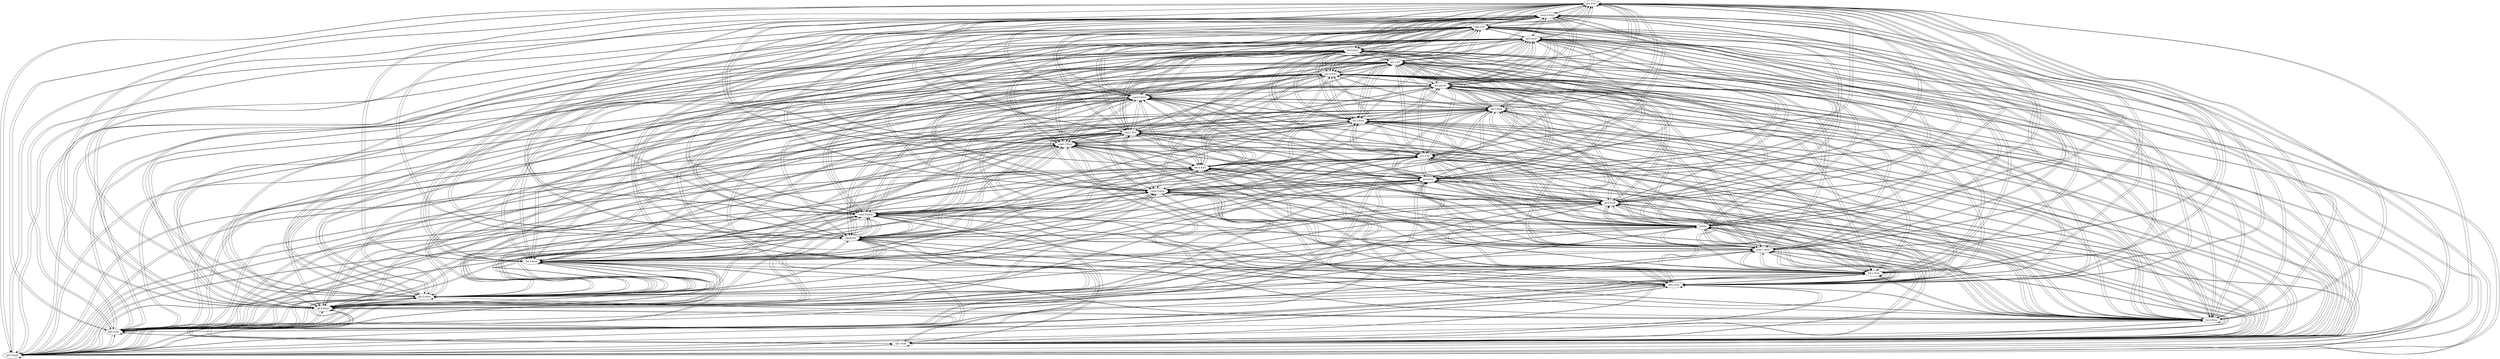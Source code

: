 digraph  {
	node [label="\N"];
	"prs.2-fri"	 [cell="prs.2",
		label="prs.2-fri",
		tense=prs,
		weight=1.0];
	"prs.2-fri" -> "prs.2-fri"	 [weight=1.0];
	"cond.4-frirjô"	 [cell="cond.4",
		label="cond.4-frirjɔ̃",
		tense=cond,
		weight=0.97];
	"prs.2-fri" -> "cond.4-frirjô"	 [weight=0.9409];
	"ipf.5-frizjE"	 [cell="ipf.5",
		label="ipf.5-frizje",
		tense=ipf,
		weight=0.03];
	"prs.2-fri" -> "ipf.5-frizjE"	 [weight=0.0009];
	"ipf.1-frizE"	 [cell="ipf.1",
		label="ipf.1-frize",
		tense=ipf,
		weight=0.03];
	"prs.2-fri" -> "ipf.1-frizE"	 [weight=0.0009];
	"sbjv.2-friz"	 [cell="sbjv.2",
		label="sbjv.2-friz",
		tense=sbjv,
		weight=0.2];
	"prs.2-fri" -> "sbjv.2-friz"	 [weight=0.04];
	"fut.2-frira"	 [cell="fut.2",
		label="fut.2-frira",
		tense=fut,
		weight=0.97];
	"prs.2-fri" -> "fut.2-frira"	 [weight=0.9409];
	"ipf.4-frizjô"	 [cell="ipf.4",
		label="ipf.4-frizjɔ̃",
		tense=ipf,
		weight=0.03];
	"prs.2-fri" -> "ipf.4-frizjô"	 [weight=0.0009];
	"prs.5-frizE"	 [cell="prs.5",
		label="prs.5-frize",
		tense=prs,
		weight=0.02];
	"prs.2-fri" -> "prs.5-frizE"	 [weight=0.0004];
	"sbjv.3-friz"	 [cell="sbjv.3",
		label="sbjv.3-friz",
		tense=sbjv,
		weight=0.2];
	"prs.2-fri" -> "sbjv.3-friz"	 [weight=0.04];
	"fut.1-frirE"	 [cell="fut.1",
		label="fut.1-frire",
		tense=fut,
		weight=0.97];
	"prs.2-fri" -> "fut.1-frirE"	 [weight=0.9409];
	"fut.5-frirE"	 [cell="fut.5",
		label="fut.5-frire",
		tense=fut,
		weight=0.97];
	"prs.2-fri" -> "fut.5-frirE"	 [weight=0.9409];
	"cond.1-frirE"	 [cell="cond.1",
		label="cond.1-frire",
		tense=cond,
		weight=0.97];
	"prs.2-fri" -> "cond.1-frirE"	 [weight=0.9409];
	"sbjv.6-friz"	 [cell="sbjv.6",
		label="sbjv.6-friz",
		tense=sbjv,
		weight=0.2];
	"prs.2-fri" -> "sbjv.6-friz"	 [weight=0.04];
	"inf-frir"	 [cell=inf,
		label="inf-frir",
		tense=inf,
		weight=0.63];
	"prs.2-fri" -> "inf-frir"	 [weight=0.4032];
	"cond.5-frirjE"	 [cell="cond.5",
		label="cond.5-frirje",
		tense=cond,
		weight=0.97];
	"prs.2-fri" -> "cond.5-frirjE"	 [weight=0.9409];
	"ipf.6-frizE"	 [cell="ipf.6",
		label="ipf.6-frize",
		tense=ipf,
		weight=0.03];
	"prs.2-fri" -> "ipf.6-frizE"	 [weight=0.0009];
	"cond.3-frirE"	 [cell="cond.3",
		label="cond.3-frire",
		tense=cond,
		weight=0.97];
	"prs.2-fri" -> "cond.3-frirE"	 [weight=0.9409];
	"prs.6-friz"	 [cell="prs.6",
		label="prs.6-friz",
		tense=prs,
		weight=0.2];
	"prs.2-fri" -> "prs.6-friz"	 [weight=0.04];
	"fut.4-frirô"	 [cell="fut.4",
		label="fut.4-frirɔ̃",
		tense=fut,
		weight=0.97];
	"prs.2-fri" -> "fut.4-frirô"	 [weight=0.9409];
	"prs.3-fri"	 [cell="prs.3",
		label="prs.3-fri",
		tense=prs,
		weight=1.0];
	"prs.2-fri" -> "prs.3-fri"	 [weight=1.0];
	"cond.2-frirE"	 [cell="cond.2",
		label="cond.2-frire",
		tense=cond,
		weight=0.97];
	"prs.2-fri" -> "cond.2-frirE"	 [weight=0.9409];
	"sbjv.1-friz"	 [cell="sbjv.1",
		label="sbjv.1-friz",
		tense=sbjv,
		weight=0.2];
	"prs.2-fri" -> "sbjv.1-friz"	 [weight=0.04];
	"fut.3-frira"	 [cell="fut.3",
		label="fut.3-frira",
		tense=fut,
		weight=0.97];
	"prs.2-fri" -> "fut.3-frira"	 [weight=0.9409];
	"ipf.3-frizE"	 [cell="ipf.3",
		label="ipf.3-frize",
		tense=ipf,
		weight=0.03];
	"prs.2-fri" -> "ipf.3-frizE"	 [weight=0.0009];
	"cond.6-frirE"	 [cell="cond.6",
		label="cond.6-frire",
		tense=cond,
		weight=0.97];
	"prs.2-fri" -> "cond.6-frirE"	 [weight=0.9409];
	"pst.pcp-fri"	 [cell="pst.pcp",
		label="pst.pcp-fri",
		tense="pst.pcp",
		weight=0.81];
	"prs.2-fri" -> "pst.pcp-fri"	 [weight=0.6561];
	"prs.4-frizô"	 [cell="prs.4",
		label="prs.4-frizɔ̃",
		tense=prs,
		weight=0.03];
	"prs.2-fri" -> "prs.4-frizô"	 [weight=0.0009];
	"prs.1-fri"	 [cell="prs.1",
		label="prs.1-fri",
		tense=prs,
		weight=1.0];
	"prs.2-fri" -> "prs.1-fri"	 [weight=1.0];
	"fut.6-frirô"	 [cell="fut.6",
		label="fut.6-frirɔ̃",
		tense=fut,
		weight=0.97];
	"prs.2-fri" -> "fut.6-frirô"	 [weight=0.9409];
	"ipf.2-frizE"	 [cell="ipf.2",
		label="ipf.2-frize",
		tense=ipf,
		weight=0.03];
	"prs.2-fri" -> "ipf.2-frizE"	 [weight=0.0009];
	"imp.2-fri"	 [cell="imp.2",
		label="imp.2-fri",
		tense=imp,
		weight=1.0];
	"prs.2-fri" -> "imp.2-fri"	 [weight=1.0];
	"cond.4-frirjô" -> "prs.2-fri"	 [weight=1.0];
	"cond.4-frirjô" -> "cond.4-frirjô"	 [weight=0.97];
	"cond.4-frirjô" -> "ipf.5-frizjE"	 [weight=0.0009];
	"cond.4-frirjô" -> "ipf.1-frizE"	 [weight=0.0009];
	"cond.4-frirjô" -> "sbjv.2-friz"	 [weight=0.04];
	"cond.4-frirjô" -> "fut.2-frira"	 [weight=0.97];
	"cond.4-frirjô" -> "ipf.4-frizjô"	 [weight=0.0009];
	"cond.4-frirjô" -> "prs.5-frizE"	 [weight=0.0006];
	"cond.4-frirjô" -> "sbjv.3-friz"	 [weight=0.04];
	"cond.4-frirjô" -> "fut.1-frirE"	 [weight=0.97];
	"cond.4-frirjô" -> "fut.5-frirE"	 [weight=0.97];
	"cond.4-frirjô" -> "cond.1-frirE"	 [weight=0.97];
	"cond.4-frirjô" -> "sbjv.6-friz"	 [weight=0.04];
	"cond.4-frirjô" -> "inf-frir"	 [weight=0.4977];
	"cond.4-frirjô" -> "cond.5-frirjE"	 [weight=0.97];
	"cond.4-frirjô" -> "ipf.6-frizE"	 [weight=0.0009];
	"cond.4-frirjô" -> "cond.3-frirE"	 [weight=0.97];
	"cond.4-frirjô" -> "prs.6-friz"	 [weight=0.04];
	"cond.4-frirjô" -> "fut.4-frirô"	 [weight=0.97];
	"cond.4-frirjô" -> "prs.3-fri"	 [weight=1.0];
	"cond.4-frirjô" -> "cond.2-frirE"	 [weight=0.97];
	"cond.4-frirjô" -> "sbjv.1-friz"	 [weight=0.04];
	"cond.4-frirjô" -> "fut.3-frira"	 [weight=0.97];
	"cond.4-frirjô" -> "ipf.3-frizE"	 [weight=0.0009];
	"cond.4-frirjô" -> "cond.6-frirE"	 [weight=0.97];
	"cond.4-frirjô" -> "pst.pcp-fri"	 [weight=0.567];
	"cond.4-frirjô" -> "prs.4-frizô"	 [weight=0.0009];
	"cond.4-frirjô" -> "prs.1-fri"	 [weight=1.0];
	"cond.4-frirjô" -> "fut.6-frirô"	 [weight=0.97];
	"cond.4-frirjô" -> "ipf.2-frizE"	 [weight=0.0009];
	"cond.4-frirjô" -> "imp.2-fri"	 [weight=1.0];
	"ipf.5-frizjE" -> "prs.2-fri"	 [weight=0.1];
	"ipf.5-frizjE" -> "cond.4-frirjô"	 [weight=0.1649];
	"ipf.5-frizjE" -> "ipf.5-frizjE"	 [weight=0.03];
	"ipf.5-frizjE" -> "ipf.1-frizE"	 [weight=0.0276];
	"ipf.5-frizjE" -> "sbjv.2-friz"	 [weight=0.19];
	"ipf.5-frizjE" -> "fut.2-frira"	 [weight=0.1164];
	"ipf.5-frizjE" -> "ipf.4-frizjô"	 [weight=0.03];
	"ipf.5-frizjE" -> "prs.5-frizE"	 [weight=0.0184];
	"ipf.5-frizjE" -> "sbjv.3-friz"	 [weight=0.19];
	"ipf.5-frizjE" -> "fut.1-frirE"	 [weight=0.1164];
	"ipf.5-frizjE" -> "fut.5-frirE"	 [weight=0.1164];
	"ipf.5-frizjE" -> "cond.1-frirE"	 [weight=0.1164];
	"ipf.5-frizjE" -> "sbjv.6-friz"	 [weight=0.19];
	"ipf.5-frizjE" -> "inf-frir"	 [weight=0.1008];
	"ipf.5-frizjE" -> "cond.5-frirjE"	 [weight=0.1649];
	"ipf.5-frizjE" -> "ipf.6-frizE"	 [weight=0.0276];
	"ipf.5-frizjE" -> "cond.3-frirE"	 [weight=0.1164];
	"ipf.5-frizjE" -> "prs.6-friz"	 [weight=0.19];
	"ipf.5-frizjE" -> "fut.4-frirô"	 [weight=0.1164];
	"ipf.5-frizjE" -> "prs.3-fri"	 [weight=0.1];
	"ipf.5-frizjE" -> "cond.2-frirE"	 [weight=0.1164];
	"ipf.5-frizjE" -> "sbjv.1-friz"	 [weight=0.19];
	"ipf.5-frizjE" -> "fut.3-frira"	 [weight=0.1164];
	"ipf.5-frizjE" -> "ipf.3-frizE"	 [weight=0.0276];
	"ipf.5-frizjE" -> "cond.6-frirE"	 [weight=0.1164];
	"ipf.5-frizjE" -> "pst.pcp-fri"	 [weight=0.1377];
	"ipf.5-frizjE" -> "prs.4-frizô"	 [weight=0.0276];
	"ipf.5-frizjE" -> "prs.1-fri"	 [weight=0.1];
	"ipf.5-frizjE" -> "fut.6-frirô"	 [weight=0.1164];
	"ipf.5-frizjE" -> "ipf.2-frizE"	 [weight=0.0276];
	"ipf.5-frizjE" -> "imp.2-fri"	 [weight=0.1];
	"ipf.1-frizE" -> "prs.2-fri"	 [weight=0.1];
	"ipf.1-frizE" -> "cond.4-frirjô"	 [weight=0.1649];
	"ipf.1-frizE" -> "ipf.5-frizjE"	 [weight=0.03];
	"ipf.1-frizE" -> "ipf.1-frizE"	 [weight=0.03];
	"ipf.1-frizE" -> "sbjv.2-friz"	 [weight=0.2];
	"ipf.1-frizE" -> "fut.2-frira"	 [weight=0.1649];
	"ipf.1-frizE" -> "ipf.4-frizjô"	 [weight=0.03];
	"ipf.1-frizE" -> "prs.5-frizE"	 [weight=0.02];
	"ipf.1-frizE" -> "sbjv.3-friz"	 [weight=0.2];
	"ipf.1-frizE" -> "fut.1-frirE"	 [weight=0.1649];
	"ipf.1-frizE" -> "fut.5-frirE"	 [weight=0.1649];
	"ipf.1-frizE" -> "cond.1-frirE"	 [weight=0.1649];
	"ipf.1-frizE" -> "sbjv.6-friz"	 [weight=0.2];
	"ipf.1-frizE" -> "inf-frir"	 [weight=0.1008];
	"ipf.1-frizE" -> "cond.5-frirjE"	 [weight=0.1649];
	"ipf.1-frizE" -> "ipf.6-frizE"	 [weight=0.03];
	"ipf.1-frizE" -> "cond.3-frirE"	 [weight=0.1649];
	"ipf.1-frizE" -> "prs.6-friz"	 [weight=0.2];
	"ipf.1-frizE" -> "fut.4-frirô"	 [weight=0.1649];
	"ipf.1-frizE" -> "prs.3-fri"	 [weight=0.1];
	"ipf.1-frizE" -> "cond.2-frirE"	 [weight=0.1649];
	"ipf.1-frizE" -> "sbjv.1-friz"	 [weight=0.2];
	"ipf.1-frizE" -> "fut.3-frira"	 [weight=0.1649];
	"ipf.1-frizE" -> "ipf.3-frizE"	 [weight=0.03];
	"ipf.1-frizE" -> "cond.6-frirE"	 [weight=0.1649];
	"ipf.1-frizE" -> "pst.pcp-fri"	 [weight=0.1377];
	"ipf.1-frizE" -> "prs.4-frizô"	 [weight=0.03];
	"ipf.1-frizE" -> "prs.1-fri"	 [weight=0.1];
	"ipf.1-frizE" -> "fut.6-frirô"	 [weight=0.1649];
	"ipf.1-frizE" -> "ipf.2-frizE"	 [weight=0.03];
	"ipf.1-frizE" -> "imp.2-fri"	 [weight=0.1];
	"sbjv.2-friz" -> "prs.2-fri"	 [weight=0.1];
	"sbjv.2-friz" -> "cond.4-frirjô"	 [weight=0.1552];
	"sbjv.2-friz" -> "ipf.5-frizjE"	 [weight=0.03];
	"sbjv.2-friz" -> "ipf.1-frizE"	 [weight=0.03];
	"sbjv.2-friz" -> "sbjv.2-friz"	 [weight=0.2];
	"sbjv.2-friz" -> "fut.2-frira"	 [weight=0.1552];
	"sbjv.2-friz" -> "ipf.4-frizjô"	 [weight=0.03];
	"sbjv.2-friz" -> "prs.5-frizE"	 [weight=0.02];
	"sbjv.2-friz" -> "sbjv.3-friz"	 [weight=0.2];
	"sbjv.2-friz" -> "fut.1-frirE"	 [weight=0.1552];
	"sbjv.2-friz" -> "fut.5-frirE"	 [weight=0.1552];
	"sbjv.2-friz" -> "cond.1-frirE"	 [weight=0.1552];
	"sbjv.2-friz" -> "sbjv.6-friz"	 [weight=0.2];
	"sbjv.2-friz" -> "inf-frir"	 [weight=0.1008];
	"sbjv.2-friz" -> "cond.5-frirjE"	 [weight=0.1552];
	"sbjv.2-friz" -> "ipf.6-frizE"	 [weight=0.03];
	"sbjv.2-friz" -> "cond.3-frirE"	 [weight=0.1552];
	"sbjv.2-friz" -> "prs.6-friz"	 [weight=0.2];
	"sbjv.2-friz" -> "fut.4-frirô"	 [weight=0.1552];
	"sbjv.2-friz" -> "prs.3-fri"	 [weight=0.1];
	"sbjv.2-friz" -> "cond.2-frirE"	 [weight=0.1552];
	"sbjv.2-friz" -> "sbjv.1-friz"	 [weight=0.2];
	"sbjv.2-friz" -> "fut.3-frira"	 [weight=0.1552];
	"sbjv.2-friz" -> "ipf.3-frizE"	 [weight=0.03];
	"sbjv.2-friz" -> "cond.6-frirE"	 [weight=0.1552];
	"sbjv.2-friz" -> "pst.pcp-fri"	 [weight=0.1377];
	"sbjv.2-friz" -> "prs.4-frizô"	 [weight=0.03];
	"sbjv.2-friz" -> "prs.1-fri"	 [weight=0.1];
	"sbjv.2-friz" -> "fut.6-frirô"	 [weight=0.1552];
	"sbjv.2-friz" -> "ipf.2-frizE"	 [weight=0.03];
	"sbjv.2-friz" -> "imp.2-fri"	 [weight=0.1];
	"fut.2-frira" -> "prs.2-fri"	 [weight=1.0];
	"fut.2-frira" -> "cond.4-frirjô"	 [weight=0.97];
	"fut.2-frira" -> "ipf.5-frizjE"	 [weight=0.0009];
	"fut.2-frira" -> "ipf.1-frizE"	 [weight=0.0009];
	"fut.2-frira" -> "sbjv.2-friz"	 [weight=0.04];
	"fut.2-frira" -> "fut.2-frira"	 [weight=0.97];
	"fut.2-frira" -> "ipf.4-frizjô"	 [weight=0.0009];
	"fut.2-frira" -> "prs.5-frizE"	 [weight=0.0006];
	"fut.2-frira" -> "sbjv.3-friz"	 [weight=0.04];
	"fut.2-frira" -> "fut.1-frirE"	 [weight=0.97];
	"fut.2-frira" -> "fut.5-frirE"	 [weight=0.97];
	"fut.2-frira" -> "cond.1-frirE"	 [weight=0.97];
	"fut.2-frira" -> "sbjv.6-friz"	 [weight=0.04];
	"fut.2-frira" -> "inf-frir"	 [weight=0.4977];
	"fut.2-frira" -> "cond.5-frirjE"	 [weight=0.97];
	"fut.2-frira" -> "ipf.6-frizE"	 [weight=0.0009];
	"fut.2-frira" -> "cond.3-frirE"	 [weight=0.97];
	"fut.2-frira" -> "prs.6-friz"	 [weight=0.04];
	"fut.2-frira" -> "fut.4-frirô"	 [weight=0.97];
	"fut.2-frira" -> "prs.3-fri"	 [weight=1.0];
	"fut.2-frira" -> "cond.2-frirE"	 [weight=0.97];
	"fut.2-frira" -> "sbjv.1-friz"	 [weight=0.04];
	"fut.2-frira" -> "fut.3-frira"	 [weight=0.97];
	"fut.2-frira" -> "ipf.3-frizE"	 [weight=0.0009];
	"fut.2-frira" -> "cond.6-frirE"	 [weight=0.97];
	"fut.2-frira" -> "pst.pcp-fri"	 [weight=0.567];
	"fut.2-frira" -> "prs.4-frizô"	 [weight=0.0009];
	"fut.2-frira" -> "prs.1-fri"	 [weight=1.0];
	"fut.2-frira" -> "fut.6-frirô"	 [weight=0.97];
	"fut.2-frira" -> "ipf.2-frizE"	 [weight=0.0009];
	"fut.2-frira" -> "imp.2-fri"	 [weight=1.0];
	"ipf.4-frizjô" -> "prs.2-fri"	 [weight=0.1];
	"ipf.4-frizjô" -> "cond.4-frirjô"	 [weight=0.1649];
	"ipf.4-frizjô" -> "ipf.5-frizjE"	 [weight=0.03];
	"ipf.4-frizjô" -> "ipf.1-frizE"	 [weight=0.0276];
	"ipf.4-frizjô" -> "sbjv.2-friz"	 [weight=0.19];
	"ipf.4-frizjô" -> "fut.2-frira"	 [weight=0.1164];
	"ipf.4-frizjô" -> "ipf.4-frizjô"	 [weight=0.03];
	"ipf.4-frizjô" -> "prs.5-frizE"	 [weight=0.0184];
	"ipf.4-frizjô" -> "sbjv.3-friz"	 [weight=0.19];
	"ipf.4-frizjô" -> "fut.1-frirE"	 [weight=0.1164];
	"ipf.4-frizjô" -> "fut.5-frirE"	 [weight=0.1164];
	"ipf.4-frizjô" -> "cond.1-frirE"	 [weight=0.1164];
	"ipf.4-frizjô" -> "sbjv.6-friz"	 [weight=0.19];
	"ipf.4-frizjô" -> "inf-frir"	 [weight=0.1008];
	"ipf.4-frizjô" -> "cond.5-frirjE"	 [weight=0.1649];
	"ipf.4-frizjô" -> "ipf.6-frizE"	 [weight=0.0276];
	"ipf.4-frizjô" -> "cond.3-frirE"	 [weight=0.1164];
	"ipf.4-frizjô" -> "prs.6-friz"	 [weight=0.19];
	"ipf.4-frizjô" -> "fut.4-frirô"	 [weight=0.1164];
	"ipf.4-frizjô" -> "prs.3-fri"	 [weight=0.1];
	"ipf.4-frizjô" -> "cond.2-frirE"	 [weight=0.1164];
	"ipf.4-frizjô" -> "sbjv.1-friz"	 [weight=0.19];
	"ipf.4-frizjô" -> "fut.3-frira"	 [weight=0.1164];
	"ipf.4-frizjô" -> "ipf.3-frizE"	 [weight=0.0276];
	"ipf.4-frizjô" -> "cond.6-frirE"	 [weight=0.1164];
	"ipf.4-frizjô" -> "pst.pcp-fri"	 [weight=0.1377];
	"ipf.4-frizjô" -> "prs.4-frizô"	 [weight=0.0276];
	"ipf.4-frizjô" -> "prs.1-fri"	 [weight=0.1];
	"ipf.4-frizjô" -> "fut.6-frirô"	 [weight=0.1164];
	"ipf.4-frizjô" -> "ipf.2-frizE"	 [weight=0.0276];
	"ipf.4-frizjô" -> "imp.2-fri"	 [weight=0.1];
	"prs.5-frizE" -> "prs.2-fri"	 [weight=0.1];
	"prs.5-frizE" -> "cond.4-frirjô"	 [weight=0.1552];
	"prs.5-frizE" -> "ipf.5-frizjE"	 [weight=0.03];
	"prs.5-frizE" -> "ipf.1-frizE"	 [weight=0.03];
	"prs.5-frizE" -> "sbjv.2-friz"	 [weight=0.2];
	"prs.5-frizE" -> "fut.2-frira"	 [weight=0.1552];
	"prs.5-frizE" -> "ipf.4-frizjô"	 [weight=0.03];
	"prs.5-frizE" -> "prs.5-frizE"	 [weight=0.02];
	"prs.5-frizE" -> "sbjv.3-friz"	 [weight=0.2];
	"prs.5-frizE" -> "fut.1-frirE"	 [weight=0.1552];
	"prs.5-frizE" -> "fut.5-frirE"	 [weight=0.1552];
	"prs.5-frizE" -> "cond.1-frirE"	 [weight=0.1552];
	"prs.5-frizE" -> "sbjv.6-friz"	 [weight=0.2];
	"prs.5-frizE" -> "inf-frir"	 [weight=0.1008];
	"prs.5-frizE" -> "cond.5-frirjE"	 [weight=0.1552];
	"prs.5-frizE" -> "ipf.6-frizE"	 [weight=0.03];
	"prs.5-frizE" -> "cond.3-frirE"	 [weight=0.1552];
	"prs.5-frizE" -> "prs.6-friz"	 [weight=0.2];
	"prs.5-frizE" -> "fut.4-frirô"	 [weight=0.1552];
	"prs.5-frizE" -> "prs.3-fri"	 [weight=0.1];
	"prs.5-frizE" -> "cond.2-frirE"	 [weight=0.1552];
	"prs.5-frizE" -> "sbjv.1-friz"	 [weight=0.2];
	"prs.5-frizE" -> "fut.3-frira"	 [weight=0.1552];
	"prs.5-frizE" -> "ipf.3-frizE"	 [weight=0.03];
	"prs.5-frizE" -> "cond.6-frirE"	 [weight=0.1552];
	"prs.5-frizE" -> "pst.pcp-fri"	 [weight=0.1863];
	"prs.5-frizE" -> "prs.4-frizô"	 [weight=0.03];
	"prs.5-frizE" -> "prs.1-fri"	 [weight=0.1];
	"prs.5-frizE" -> "fut.6-frirô"	 [weight=0.1552];
	"prs.5-frizE" -> "ipf.2-frizE"	 [weight=0.03];
	"prs.5-frizE" -> "imp.2-fri"	 [weight=0.1];
	"sbjv.3-friz" -> "prs.2-fri"	 [weight=0.1];
	"sbjv.3-friz" -> "cond.4-frirjô"	 [weight=0.1552];
	"sbjv.3-friz" -> "ipf.5-frizjE"	 [weight=0.03];
	"sbjv.3-friz" -> "ipf.1-frizE"	 [weight=0.03];
	"sbjv.3-friz" -> "sbjv.2-friz"	 [weight=0.2];
	"sbjv.3-friz" -> "fut.2-frira"	 [weight=0.1552];
	"sbjv.3-friz" -> "ipf.4-frizjô"	 [weight=0.03];
	"sbjv.3-friz" -> "prs.5-frizE"	 [weight=0.02];
	"sbjv.3-friz" -> "sbjv.3-friz"	 [weight=0.2];
	"sbjv.3-friz" -> "fut.1-frirE"	 [weight=0.1552];
	"sbjv.3-friz" -> "fut.5-frirE"	 [weight=0.1552];
	"sbjv.3-friz" -> "cond.1-frirE"	 [weight=0.1552];
	"sbjv.3-friz" -> "sbjv.6-friz"	 [weight=0.2];
	"sbjv.3-friz" -> "inf-frir"	 [weight=0.1008];
	"sbjv.3-friz" -> "cond.5-frirjE"	 [weight=0.1552];
	"sbjv.3-friz" -> "ipf.6-frizE"	 [weight=0.03];
	"sbjv.3-friz" -> "cond.3-frirE"	 [weight=0.1552];
	"sbjv.3-friz" -> "prs.6-friz"	 [weight=0.2];
	"sbjv.3-friz" -> "fut.4-frirô"	 [weight=0.1552];
	"sbjv.3-friz" -> "prs.3-fri"	 [weight=0.1];
	"sbjv.3-friz" -> "cond.2-frirE"	 [weight=0.1552];
	"sbjv.3-friz" -> "sbjv.1-friz"	 [weight=0.2];
	"sbjv.3-friz" -> "fut.3-frira"	 [weight=0.1552];
	"sbjv.3-friz" -> "ipf.3-frizE"	 [weight=0.03];
	"sbjv.3-friz" -> "cond.6-frirE"	 [weight=0.1552];
	"sbjv.3-friz" -> "pst.pcp-fri"	 [weight=0.1377];
	"sbjv.3-friz" -> "prs.4-frizô"	 [weight=0.03];
	"sbjv.3-friz" -> "prs.1-fri"	 [weight=0.1];
	"sbjv.3-friz" -> "fut.6-frirô"	 [weight=0.1552];
	"sbjv.3-friz" -> "ipf.2-frizE"	 [weight=0.03];
	"sbjv.3-friz" -> "imp.2-fri"	 [weight=0.1];
	"fut.1-frirE" -> "prs.2-fri"	 [weight=1.0];
	"fut.1-frirE" -> "cond.4-frirjô"	 [weight=0.97];
	"fut.1-frirE" -> "ipf.5-frizjE"	 [weight=0.0009];
	"fut.1-frirE" -> "ipf.1-frizE"	 [weight=0.0009];
	"fut.1-frirE" -> "sbjv.2-friz"	 [weight=0.04];
	"fut.1-frirE" -> "fut.2-frira"	 [weight=0.97];
	"fut.1-frirE" -> "ipf.4-frizjô"	 [weight=0.0009];
	"fut.1-frirE" -> "prs.5-frizE"	 [weight=0.0006];
	"fut.1-frirE" -> "sbjv.3-friz"	 [weight=0.04];
	"fut.1-frirE" -> "fut.1-frirE"	 [weight=0.97];
	"fut.1-frirE" -> "fut.5-frirE"	 [weight=0.97];
	"fut.1-frirE" -> "cond.1-frirE"	 [weight=0.97];
	"fut.1-frirE" -> "sbjv.6-friz"	 [weight=0.04];
	"fut.1-frirE" -> "inf-frir"	 [weight=0.4977];
	"fut.1-frirE" -> "cond.5-frirjE"	 [weight=0.97];
	"fut.1-frirE" -> "ipf.6-frizE"	 [weight=0.0009];
	"fut.1-frirE" -> "cond.3-frirE"	 [weight=0.97];
	"fut.1-frirE" -> "prs.6-friz"	 [weight=0.04];
	"fut.1-frirE" -> "fut.4-frirô"	 [weight=0.97];
	"fut.1-frirE" -> "prs.3-fri"	 [weight=1.0];
	"fut.1-frirE" -> "cond.2-frirE"	 [weight=0.97];
	"fut.1-frirE" -> "sbjv.1-friz"	 [weight=0.04];
	"fut.1-frirE" -> "fut.3-frira"	 [weight=0.97];
	"fut.1-frirE" -> "ipf.3-frizE"	 [weight=0.0009];
	"fut.1-frirE" -> "cond.6-frirE"	 [weight=0.97];
	"fut.1-frirE" -> "pst.pcp-fri"	 [weight=0.567];
	"fut.1-frirE" -> "prs.4-frizô"	 [weight=0.0009];
	"fut.1-frirE" -> "prs.1-fri"	 [weight=1.0];
	"fut.1-frirE" -> "fut.6-frirô"	 [weight=0.97];
	"fut.1-frirE" -> "ipf.2-frizE"	 [weight=0.0009];
	"fut.1-frirE" -> "imp.2-fri"	 [weight=1.0];
	"fut.5-frirE" -> "prs.2-fri"	 [weight=1.0];
	"fut.5-frirE" -> "cond.4-frirjô"	 [weight=0.97];
	"fut.5-frirE" -> "ipf.5-frizjE"	 [weight=0.0009];
	"fut.5-frirE" -> "ipf.1-frizE"	 [weight=0.0009];
	"fut.5-frirE" -> "sbjv.2-friz"	 [weight=0.04];
	"fut.5-frirE" -> "fut.2-frira"	 [weight=0.97];
	"fut.5-frirE" -> "ipf.4-frizjô"	 [weight=0.0009];
	"fut.5-frirE" -> "prs.5-frizE"	 [weight=0.0006];
	"fut.5-frirE" -> "sbjv.3-friz"	 [weight=0.04];
	"fut.5-frirE" -> "fut.1-frirE"	 [weight=0.97];
	"fut.5-frirE" -> "fut.5-frirE"	 [weight=0.97];
	"fut.5-frirE" -> "cond.1-frirE"	 [weight=0.97];
	"fut.5-frirE" -> "sbjv.6-friz"	 [weight=0.04];
	"fut.5-frirE" -> "inf-frir"	 [weight=0.4977];
	"fut.5-frirE" -> "cond.5-frirjE"	 [weight=0.97];
	"fut.5-frirE" -> "ipf.6-frizE"	 [weight=0.0009];
	"fut.5-frirE" -> "cond.3-frirE"	 [weight=0.97];
	"fut.5-frirE" -> "prs.6-friz"	 [weight=0.04];
	"fut.5-frirE" -> "fut.4-frirô"	 [weight=0.97];
	"fut.5-frirE" -> "prs.3-fri"	 [weight=1.0];
	"fut.5-frirE" -> "cond.2-frirE"	 [weight=0.97];
	"fut.5-frirE" -> "sbjv.1-friz"	 [weight=0.04];
	"fut.5-frirE" -> "fut.3-frira"	 [weight=0.97];
	"fut.5-frirE" -> "ipf.3-frizE"	 [weight=0.0009];
	"fut.5-frirE" -> "cond.6-frirE"	 [weight=0.97];
	"fut.5-frirE" -> "pst.pcp-fri"	 [weight=0.567];
	"fut.5-frirE" -> "prs.4-frizô"	 [weight=0.0009];
	"fut.5-frirE" -> "prs.1-fri"	 [weight=1.0];
	"fut.5-frirE" -> "fut.6-frirô"	 [weight=0.97];
	"fut.5-frirE" -> "ipf.2-frizE"	 [weight=0.0009];
	"fut.5-frirE" -> "imp.2-fri"	 [weight=1.0];
	"cond.1-frirE" -> "prs.2-fri"	 [weight=1.0];
	"cond.1-frirE" -> "cond.4-frirjô"	 [weight=0.97];
	"cond.1-frirE" -> "ipf.5-frizjE"	 [weight=0.0009];
	"cond.1-frirE" -> "ipf.1-frizE"	 [weight=0.0009];
	"cond.1-frirE" -> "sbjv.2-friz"	 [weight=0.04];
	"cond.1-frirE" -> "fut.2-frira"	 [weight=0.97];
	"cond.1-frirE" -> "ipf.4-frizjô"	 [weight=0.0009];
	"cond.1-frirE" -> "prs.5-frizE"	 [weight=0.0006];
	"cond.1-frirE" -> "sbjv.3-friz"	 [weight=0.04];
	"cond.1-frirE" -> "fut.1-frirE"	 [weight=0.97];
	"cond.1-frirE" -> "fut.5-frirE"	 [weight=0.97];
	"cond.1-frirE" -> "cond.1-frirE"	 [weight=0.97];
	"cond.1-frirE" -> "sbjv.6-friz"	 [weight=0.04];
	"cond.1-frirE" -> "inf-frir"	 [weight=0.4977];
	"cond.1-frirE" -> "cond.5-frirjE"	 [weight=0.97];
	"cond.1-frirE" -> "ipf.6-frizE"	 [weight=0.0009];
	"cond.1-frirE" -> "cond.3-frirE"	 [weight=0.97];
	"cond.1-frirE" -> "prs.6-friz"	 [weight=0.04];
	"cond.1-frirE" -> "fut.4-frirô"	 [weight=0.97];
	"cond.1-frirE" -> "prs.3-fri"	 [weight=1.0];
	"cond.1-frirE" -> "cond.2-frirE"	 [weight=0.97];
	"cond.1-frirE" -> "sbjv.1-friz"	 [weight=0.04];
	"cond.1-frirE" -> "fut.3-frira"	 [weight=0.97];
	"cond.1-frirE" -> "ipf.3-frizE"	 [weight=0.0009];
	"cond.1-frirE" -> "cond.6-frirE"	 [weight=0.97];
	"cond.1-frirE" -> "pst.pcp-fri"	 [weight=0.567];
	"cond.1-frirE" -> "prs.4-frizô"	 [weight=0.0009];
	"cond.1-frirE" -> "prs.1-fri"	 [weight=1.0];
	"cond.1-frirE" -> "fut.6-frirô"	 [weight=0.97];
	"cond.1-frirE" -> "ipf.2-frizE"	 [weight=0.0009];
	"cond.1-frirE" -> "imp.2-fri"	 [weight=1.0];
	"sbjv.6-friz" -> "prs.2-fri"	 [weight=0.1];
	"sbjv.6-friz" -> "cond.4-frirjô"	 [weight=0.1552];
	"sbjv.6-friz" -> "ipf.5-frizjE"	 [weight=0.03];
	"sbjv.6-friz" -> "ipf.1-frizE"	 [weight=0.03];
	"sbjv.6-friz" -> "sbjv.2-friz"	 [weight=0.2];
	"sbjv.6-friz" -> "fut.2-frira"	 [weight=0.1552];
	"sbjv.6-friz" -> "ipf.4-frizjô"	 [weight=0.03];
	"sbjv.6-friz" -> "prs.5-frizE"	 [weight=0.02];
	"sbjv.6-friz" -> "sbjv.3-friz"	 [weight=0.2];
	"sbjv.6-friz" -> "fut.1-frirE"	 [weight=0.1552];
	"sbjv.6-friz" -> "fut.5-frirE"	 [weight=0.1552];
	"sbjv.6-friz" -> "cond.1-frirE"	 [weight=0.1552];
	"sbjv.6-friz" -> "sbjv.6-friz"	 [weight=0.2];
	"sbjv.6-friz" -> "inf-frir"	 [weight=0.1008];
	"sbjv.6-friz" -> "cond.5-frirjE"	 [weight=0.1552];
	"sbjv.6-friz" -> "ipf.6-frizE"	 [weight=0.03];
	"sbjv.6-friz" -> "cond.3-frirE"	 [weight=0.1552];
	"sbjv.6-friz" -> "prs.6-friz"	 [weight=0.2];
	"sbjv.6-friz" -> "fut.4-frirô"	 [weight=0.1552];
	"sbjv.6-friz" -> "prs.3-fri"	 [weight=0.1];
	"sbjv.6-friz" -> "cond.2-frirE"	 [weight=0.1552];
	"sbjv.6-friz" -> "sbjv.1-friz"	 [weight=0.2];
	"sbjv.6-friz" -> "fut.3-frira"	 [weight=0.1552];
	"sbjv.6-friz" -> "ipf.3-frizE"	 [weight=0.03];
	"sbjv.6-friz" -> "cond.6-frirE"	 [weight=0.1552];
	"sbjv.6-friz" -> "pst.pcp-fri"	 [weight=0.1377];
	"sbjv.6-friz" -> "prs.4-frizô"	 [weight=0.03];
	"sbjv.6-friz" -> "prs.1-fri"	 [weight=0.1];
	"sbjv.6-friz" -> "fut.6-frirô"	 [weight=0.1552];
	"sbjv.6-friz" -> "ipf.2-frizE"	 [weight=0.03];
	"sbjv.6-friz" -> "imp.2-fri"	 [weight=0.1];
	"inf-frir" -> "prs.2-fri"	 [weight=1.0];
	"inf-frir" -> "cond.4-frirjô"	 [weight=0.97];
	"inf-frir" -> "ipf.5-frizjE"	 [weight=0.0105];
	"inf-frir" -> "ipf.1-frizE"	 [weight=0.018];
	"inf-frir" -> "sbjv.2-friz"	 [weight=0.086];
	"inf-frir" -> "fut.2-frira"	 [weight=0.97];
	"inf-frir" -> "ipf.4-frizjô"	 [weight=0.0105];
	"inf-frir" -> "prs.5-frizE"	 [weight=0.0116];
	"inf-frir" -> "sbjv.3-friz"	 [weight=0.086];
	"inf-frir" -> "fut.1-frirE"	 [weight=0.97];
	"inf-frir" -> "fut.5-frirE"	 [weight=0.97];
	"inf-frir" -> "cond.1-frirE"	 [weight=0.97];
	"inf-frir" -> "sbjv.6-friz"	 [weight=0.086];
	"inf-frir" -> "inf-frir"	 [weight=0.63];
	"inf-frir" -> "cond.5-frirjE"	 [weight=0.97];
	"inf-frir" -> "ipf.6-frizE"	 [weight=0.018];
	"inf-frir" -> "cond.3-frirE"	 [weight=0.97];
	"inf-frir" -> "prs.6-friz"	 [weight=0.086];
	"inf-frir" -> "fut.4-frirô"	 [weight=0.97];
	"inf-frir" -> "prs.3-fri"	 [weight=1.0];
	"inf-frir" -> "cond.2-frirE"	 [weight=0.97];
	"inf-frir" -> "sbjv.1-friz"	 [weight=0.086];
	"inf-frir" -> "fut.3-frira"	 [weight=0.97];
	"inf-frir" -> "ipf.3-frizE"	 [weight=0.018];
	"inf-frir" -> "cond.6-frirE"	 [weight=0.97];
	"inf-frir" -> "pst.pcp-fri"	 [weight=0.7128];
	"inf-frir" -> "prs.4-frizô"	 [weight=0.0174];
	"inf-frir" -> "prs.1-fri"	 [weight=1.0];
	"inf-frir" -> "fut.6-frirô"	 [weight=0.97];
	"inf-frir" -> "ipf.2-frizE"	 [weight=0.018];
	"inf-frir" -> "imp.2-fri"	 [weight=1.0];
	"cond.5-frirjE" -> "prs.2-fri"	 [weight=1.0];
	"cond.5-frirjE" -> "cond.4-frirjô"	 [weight=0.97];
	"cond.5-frirjE" -> "ipf.5-frizjE"	 [weight=0.0009];
	"cond.5-frirjE" -> "ipf.1-frizE"	 [weight=0.0009];
	"cond.5-frirjE" -> "sbjv.2-friz"	 [weight=0.04];
	"cond.5-frirjE" -> "fut.2-frira"	 [weight=0.97];
	"cond.5-frirjE" -> "ipf.4-frizjô"	 [weight=0.0009];
	"cond.5-frirjE" -> "prs.5-frizE"	 [weight=0.0006];
	"cond.5-frirjE" -> "sbjv.3-friz"	 [weight=0.04];
	"cond.5-frirjE" -> "fut.1-frirE"	 [weight=0.97];
	"cond.5-frirjE" -> "fut.5-frirE"	 [weight=0.97];
	"cond.5-frirjE" -> "cond.1-frirE"	 [weight=0.97];
	"cond.5-frirjE" -> "sbjv.6-friz"	 [weight=0.04];
	"cond.5-frirjE" -> "inf-frir"	 [weight=0.4977];
	"cond.5-frirjE" -> "cond.5-frirjE"	 [weight=0.97];
	"cond.5-frirjE" -> "ipf.6-frizE"	 [weight=0.0009];
	"cond.5-frirjE" -> "cond.3-frirE"	 [weight=0.97];
	"cond.5-frirjE" -> "prs.6-friz"	 [weight=0.04];
	"cond.5-frirjE" -> "fut.4-frirô"	 [weight=0.97];
	"cond.5-frirjE" -> "prs.3-fri"	 [weight=1.0];
	"cond.5-frirjE" -> "cond.2-frirE"	 [weight=0.97];
	"cond.5-frirjE" -> "sbjv.1-friz"	 [weight=0.04];
	"cond.5-frirjE" -> "fut.3-frira"	 [weight=0.97];
	"cond.5-frirjE" -> "ipf.3-frizE"	 [weight=0.0009];
	"cond.5-frirjE" -> "cond.6-frirE"	 [weight=0.97];
	"cond.5-frirjE" -> "pst.pcp-fri"	 [weight=0.567];
	"cond.5-frirjE" -> "prs.4-frizô"	 [weight=0.0009];
	"cond.5-frirjE" -> "prs.1-fri"	 [weight=1.0];
	"cond.5-frirjE" -> "fut.6-frirô"	 [weight=0.97];
	"cond.5-frirjE" -> "ipf.2-frizE"	 [weight=0.0009];
	"cond.5-frirjE" -> "imp.2-fri"	 [weight=1.0];
	"ipf.6-frizE" -> "prs.2-fri"	 [weight=0.1];
	"ipf.6-frizE" -> "cond.4-frirjô"	 [weight=0.1649];
	"ipf.6-frizE" -> "ipf.5-frizjE"	 [weight=0.03];
	"ipf.6-frizE" -> "ipf.1-frizE"	 [weight=0.03];
	"ipf.6-frizE" -> "sbjv.2-friz"	 [weight=0.2];
	"ipf.6-frizE" -> "fut.2-frira"	 [weight=0.1649];
	"ipf.6-frizE" -> "ipf.4-frizjô"	 [weight=0.03];
	"ipf.6-frizE" -> "prs.5-frizE"	 [weight=0.02];
	"ipf.6-frizE" -> "sbjv.3-friz"	 [weight=0.2];
	"ipf.6-frizE" -> "fut.1-frirE"	 [weight=0.1649];
	"ipf.6-frizE" -> "fut.5-frirE"	 [weight=0.1649];
	"ipf.6-frizE" -> "cond.1-frirE"	 [weight=0.1649];
	"ipf.6-frizE" -> "sbjv.6-friz"	 [weight=0.2];
	"ipf.6-frizE" -> "inf-frir"	 [weight=0.1008];
	"ipf.6-frizE" -> "cond.5-frirjE"	 [weight=0.1649];
	"ipf.6-frizE" -> "ipf.6-frizE"	 [weight=0.03];
	"ipf.6-frizE" -> "cond.3-frirE"	 [weight=0.1649];
	"ipf.6-frizE" -> "prs.6-friz"	 [weight=0.2];
	"ipf.6-frizE" -> "fut.4-frirô"	 [weight=0.1649];
	"ipf.6-frizE" -> "prs.3-fri"	 [weight=0.1];
	"ipf.6-frizE" -> "cond.2-frirE"	 [weight=0.1649];
	"ipf.6-frizE" -> "sbjv.1-friz"	 [weight=0.2];
	"ipf.6-frizE" -> "fut.3-frira"	 [weight=0.1649];
	"ipf.6-frizE" -> "ipf.3-frizE"	 [weight=0.03];
	"ipf.6-frizE" -> "cond.6-frirE"	 [weight=0.1649];
	"ipf.6-frizE" -> "pst.pcp-fri"	 [weight=0.1377];
	"ipf.6-frizE" -> "prs.4-frizô"	 [weight=0.03];
	"ipf.6-frizE" -> "prs.1-fri"	 [weight=0.1];
	"ipf.6-frizE" -> "fut.6-frirô"	 [weight=0.1649];
	"ipf.6-frizE" -> "ipf.2-frizE"	 [weight=0.03];
	"ipf.6-frizE" -> "imp.2-fri"	 [weight=0.1];
	"cond.3-frirE" -> "prs.2-fri"	 [weight=1.0];
	"cond.3-frirE" -> "cond.4-frirjô"	 [weight=0.97];
	"cond.3-frirE" -> "ipf.5-frizjE"	 [weight=0.0009];
	"cond.3-frirE" -> "ipf.1-frizE"	 [weight=0.0009];
	"cond.3-frirE" -> "sbjv.2-friz"	 [weight=0.04];
	"cond.3-frirE" -> "fut.2-frira"	 [weight=0.97];
	"cond.3-frirE" -> "ipf.4-frizjô"	 [weight=0.0009];
	"cond.3-frirE" -> "prs.5-frizE"	 [weight=0.0006];
	"cond.3-frirE" -> "sbjv.3-friz"	 [weight=0.04];
	"cond.3-frirE" -> "fut.1-frirE"	 [weight=0.97];
	"cond.3-frirE" -> "fut.5-frirE"	 [weight=0.97];
	"cond.3-frirE" -> "cond.1-frirE"	 [weight=0.97];
	"cond.3-frirE" -> "sbjv.6-friz"	 [weight=0.04];
	"cond.3-frirE" -> "inf-frir"	 [weight=0.4977];
	"cond.3-frirE" -> "cond.5-frirjE"	 [weight=0.97];
	"cond.3-frirE" -> "ipf.6-frizE"	 [weight=0.0009];
	"cond.3-frirE" -> "cond.3-frirE"	 [weight=0.97];
	"cond.3-frirE" -> "prs.6-friz"	 [weight=0.04];
	"cond.3-frirE" -> "fut.4-frirô"	 [weight=0.97];
	"cond.3-frirE" -> "prs.3-fri"	 [weight=1.0];
	"cond.3-frirE" -> "cond.2-frirE"	 [weight=0.97];
	"cond.3-frirE" -> "sbjv.1-friz"	 [weight=0.04];
	"cond.3-frirE" -> "fut.3-frira"	 [weight=0.97];
	"cond.3-frirE" -> "ipf.3-frizE"	 [weight=0.0009];
	"cond.3-frirE" -> "cond.6-frirE"	 [weight=0.97];
	"cond.3-frirE" -> "pst.pcp-fri"	 [weight=0.567];
	"cond.3-frirE" -> "prs.4-frizô"	 [weight=0.0009];
	"cond.3-frirE" -> "prs.1-fri"	 [weight=1.0];
	"cond.3-frirE" -> "fut.6-frirô"	 [weight=0.97];
	"cond.3-frirE" -> "ipf.2-frizE"	 [weight=0.0009];
	"cond.3-frirE" -> "imp.2-fri"	 [weight=1.0];
	"prs.6-friz" -> "prs.2-fri"	 [weight=0.1];
	"prs.6-friz" -> "cond.4-frirjô"	 [weight=0.1552];
	"prs.6-friz" -> "ipf.5-frizjE"	 [weight=0.03];
	"prs.6-friz" -> "ipf.1-frizE"	 [weight=0.03];
	"prs.6-friz" -> "sbjv.2-friz"	 [weight=0.2];
	"prs.6-friz" -> "fut.2-frira"	 [weight=0.1552];
	"prs.6-friz" -> "ipf.4-frizjô"	 [weight=0.03];
	"prs.6-friz" -> "prs.5-frizE"	 [weight=0.02];
	"prs.6-friz" -> "sbjv.3-friz"	 [weight=0.2];
	"prs.6-friz" -> "fut.1-frirE"	 [weight=0.1552];
	"prs.6-friz" -> "fut.5-frirE"	 [weight=0.1552];
	"prs.6-friz" -> "cond.1-frirE"	 [weight=0.1552];
	"prs.6-friz" -> "sbjv.6-friz"	 [weight=0.2];
	"prs.6-friz" -> "inf-frir"	 [weight=0.1008];
	"prs.6-friz" -> "cond.5-frirjE"	 [weight=0.1552];
	"prs.6-friz" -> "ipf.6-frizE"	 [weight=0.03];
	"prs.6-friz" -> "cond.3-frirE"	 [weight=0.1552];
	"prs.6-friz" -> "prs.6-friz"	 [weight=0.2];
	"prs.6-friz" -> "fut.4-frirô"	 [weight=0.1552];
	"prs.6-friz" -> "prs.3-fri"	 [weight=0.1];
	"prs.6-friz" -> "cond.2-frirE"	 [weight=0.1552];
	"prs.6-friz" -> "sbjv.1-friz"	 [weight=0.2];
	"prs.6-friz" -> "fut.3-frira"	 [weight=0.1552];
	"prs.6-friz" -> "ipf.3-frizE"	 [weight=0.03];
	"prs.6-friz" -> "cond.6-frirE"	 [weight=0.1552];
	"prs.6-friz" -> "pst.pcp-fri"	 [weight=0.1377];
	"prs.6-friz" -> "prs.4-frizô"	 [weight=0.03];
	"prs.6-friz" -> "prs.1-fri"	 [weight=0.1];
	"prs.6-friz" -> "fut.6-frirô"	 [weight=0.1552];
	"prs.6-friz" -> "ipf.2-frizE"	 [weight=0.03];
	"prs.6-friz" -> "imp.2-fri"	 [weight=0.1];
	"fut.4-frirô" -> "prs.2-fri"	 [weight=1.0];
	"fut.4-frirô" -> "cond.4-frirjô"	 [weight=0.97];
	"fut.4-frirô" -> "ipf.5-frizjE"	 [weight=0.0009];
	"fut.4-frirô" -> "ipf.1-frizE"	 [weight=0.0009];
	"fut.4-frirô" -> "sbjv.2-friz"	 [weight=0.04];
	"fut.4-frirô" -> "fut.2-frira"	 [weight=0.97];
	"fut.4-frirô" -> "ipf.4-frizjô"	 [weight=0.0009];
	"fut.4-frirô" -> "prs.5-frizE"	 [weight=0.0006];
	"fut.4-frirô" -> "sbjv.3-friz"	 [weight=0.04];
	"fut.4-frirô" -> "fut.1-frirE"	 [weight=0.97];
	"fut.4-frirô" -> "fut.5-frirE"	 [weight=0.97];
	"fut.4-frirô" -> "cond.1-frirE"	 [weight=0.97];
	"fut.4-frirô" -> "sbjv.6-friz"	 [weight=0.04];
	"fut.4-frirô" -> "inf-frir"	 [weight=0.4977];
	"fut.4-frirô" -> "cond.5-frirjE"	 [weight=0.97];
	"fut.4-frirô" -> "ipf.6-frizE"	 [weight=0.0009];
	"fut.4-frirô" -> "cond.3-frirE"	 [weight=0.97];
	"fut.4-frirô" -> "prs.6-friz"	 [weight=0.04];
	"fut.4-frirô" -> "fut.4-frirô"	 [weight=0.97];
	"fut.4-frirô" -> "prs.3-fri"	 [weight=1.0];
	"fut.4-frirô" -> "cond.2-frirE"	 [weight=0.97];
	"fut.4-frirô" -> "sbjv.1-friz"	 [weight=0.04];
	"fut.4-frirô" -> "fut.3-frira"	 [weight=0.97];
	"fut.4-frirô" -> "ipf.3-frizE"	 [weight=0.0009];
	"fut.4-frirô" -> "cond.6-frirE"	 [weight=0.97];
	"fut.4-frirô" -> "pst.pcp-fri"	 [weight=0.567];
	"fut.4-frirô" -> "prs.4-frizô"	 [weight=0.0009];
	"fut.4-frirô" -> "prs.1-fri"	 [weight=1.0];
	"fut.4-frirô" -> "fut.6-frirô"	 [weight=0.97];
	"fut.4-frirô" -> "ipf.2-frizE"	 [weight=0.0009];
	"fut.4-frirô" -> "imp.2-fri"	 [weight=1.0];
	"prs.3-fri" -> "prs.2-fri"	 [weight=1.0];
	"prs.3-fri" -> "cond.4-frirjô"	 [weight=0.9409];
	"prs.3-fri" -> "ipf.5-frizjE"	 [weight=0.0009];
	"prs.3-fri" -> "ipf.1-frizE"	 [weight=0.0009];
	"prs.3-fri" -> "sbjv.2-friz"	 [weight=0.04];
	"prs.3-fri" -> "fut.2-frira"	 [weight=0.9409];
	"prs.3-fri" -> "ipf.4-frizjô"	 [weight=0.0009];
	"prs.3-fri" -> "prs.5-frizE"	 [weight=0.0004];
	"prs.3-fri" -> "sbjv.3-friz"	 [weight=0.04];
	"prs.3-fri" -> "fut.1-frirE"	 [weight=0.9409];
	"prs.3-fri" -> "fut.5-frirE"	 [weight=0.9409];
	"prs.3-fri" -> "cond.1-frirE"	 [weight=0.9409];
	"prs.3-fri" -> "sbjv.6-friz"	 [weight=0.04];
	"prs.3-fri" -> "inf-frir"	 [weight=0.4032];
	"prs.3-fri" -> "cond.5-frirjE"	 [weight=0.9409];
	"prs.3-fri" -> "ipf.6-frizE"	 [weight=0.0009];
	"prs.3-fri" -> "cond.3-frirE"	 [weight=0.9409];
	"prs.3-fri" -> "prs.6-friz"	 [weight=0.04];
	"prs.3-fri" -> "fut.4-frirô"	 [weight=0.9409];
	"prs.3-fri" -> "prs.3-fri"	 [weight=1.0];
	"prs.3-fri" -> "cond.2-frirE"	 [weight=0.9409];
	"prs.3-fri" -> "sbjv.1-friz"	 [weight=0.04];
	"prs.3-fri" -> "fut.3-frira"	 [weight=0.9409];
	"prs.3-fri" -> "ipf.3-frizE"	 [weight=0.0009];
	"prs.3-fri" -> "cond.6-frirE"	 [weight=0.9409];
	"prs.3-fri" -> "pst.pcp-fri"	 [weight=0.6561];
	"prs.3-fri" -> "prs.4-frizô"	 [weight=0.0009];
	"prs.3-fri" -> "prs.1-fri"	 [weight=1.0];
	"prs.3-fri" -> "fut.6-frirô"	 [weight=0.9409];
	"prs.3-fri" -> "ipf.2-frizE"	 [weight=0.0009];
	"prs.3-fri" -> "imp.2-fri"	 [weight=1.0];
	"cond.2-frirE" -> "prs.2-fri"	 [weight=1.0];
	"cond.2-frirE" -> "cond.4-frirjô"	 [weight=0.97];
	"cond.2-frirE" -> "ipf.5-frizjE"	 [weight=0.0009];
	"cond.2-frirE" -> "ipf.1-frizE"	 [weight=0.0009];
	"cond.2-frirE" -> "sbjv.2-friz"	 [weight=0.04];
	"cond.2-frirE" -> "fut.2-frira"	 [weight=0.97];
	"cond.2-frirE" -> "ipf.4-frizjô"	 [weight=0.0009];
	"cond.2-frirE" -> "prs.5-frizE"	 [weight=0.0006];
	"cond.2-frirE" -> "sbjv.3-friz"	 [weight=0.04];
	"cond.2-frirE" -> "fut.1-frirE"	 [weight=0.97];
	"cond.2-frirE" -> "fut.5-frirE"	 [weight=0.97];
	"cond.2-frirE" -> "cond.1-frirE"	 [weight=0.97];
	"cond.2-frirE" -> "sbjv.6-friz"	 [weight=0.04];
	"cond.2-frirE" -> "inf-frir"	 [weight=0.4977];
	"cond.2-frirE" -> "cond.5-frirjE"	 [weight=0.97];
	"cond.2-frirE" -> "ipf.6-frizE"	 [weight=0.0009];
	"cond.2-frirE" -> "cond.3-frirE"	 [weight=0.97];
	"cond.2-frirE" -> "prs.6-friz"	 [weight=0.04];
	"cond.2-frirE" -> "fut.4-frirô"	 [weight=0.97];
	"cond.2-frirE" -> "prs.3-fri"	 [weight=1.0];
	"cond.2-frirE" -> "cond.2-frirE"	 [weight=0.97];
	"cond.2-frirE" -> "sbjv.1-friz"	 [weight=0.04];
	"cond.2-frirE" -> "fut.3-frira"	 [weight=0.97];
	"cond.2-frirE" -> "ipf.3-frizE"	 [weight=0.0009];
	"cond.2-frirE" -> "cond.6-frirE"	 [weight=0.97];
	"cond.2-frirE" -> "pst.pcp-fri"	 [weight=0.567];
	"cond.2-frirE" -> "prs.4-frizô"	 [weight=0.0009];
	"cond.2-frirE" -> "prs.1-fri"	 [weight=1.0];
	"cond.2-frirE" -> "fut.6-frirô"	 [weight=0.97];
	"cond.2-frirE" -> "ipf.2-frizE"	 [weight=0.0009];
	"cond.2-frirE" -> "imp.2-fri"	 [weight=1.0];
	"sbjv.1-friz" -> "prs.2-fri"	 [weight=0.1];
	"sbjv.1-friz" -> "cond.4-frirjô"	 [weight=0.1552];
	"sbjv.1-friz" -> "ipf.5-frizjE"	 [weight=0.03];
	"sbjv.1-friz" -> "ipf.1-frizE"	 [weight=0.03];
	"sbjv.1-friz" -> "sbjv.2-friz"	 [weight=0.2];
	"sbjv.1-friz" -> "fut.2-frira"	 [weight=0.1552];
	"sbjv.1-friz" -> "ipf.4-frizjô"	 [weight=0.03];
	"sbjv.1-friz" -> "prs.5-frizE"	 [weight=0.02];
	"sbjv.1-friz" -> "sbjv.3-friz"	 [weight=0.2];
	"sbjv.1-friz" -> "fut.1-frirE"	 [weight=0.1552];
	"sbjv.1-friz" -> "fut.5-frirE"	 [weight=0.1552];
	"sbjv.1-friz" -> "cond.1-frirE"	 [weight=0.1552];
	"sbjv.1-friz" -> "sbjv.6-friz"	 [weight=0.2];
	"sbjv.1-friz" -> "inf-frir"	 [weight=0.1008];
	"sbjv.1-friz" -> "cond.5-frirjE"	 [weight=0.1552];
	"sbjv.1-friz" -> "ipf.6-frizE"	 [weight=0.03];
	"sbjv.1-friz" -> "cond.3-frirE"	 [weight=0.1552];
	"sbjv.1-friz" -> "prs.6-friz"	 [weight=0.2];
	"sbjv.1-friz" -> "fut.4-frirô"	 [weight=0.1552];
	"sbjv.1-friz" -> "prs.3-fri"	 [weight=0.1];
	"sbjv.1-friz" -> "cond.2-frirE"	 [weight=0.1552];
	"sbjv.1-friz" -> "sbjv.1-friz"	 [weight=0.2];
	"sbjv.1-friz" -> "fut.3-frira"	 [weight=0.1552];
	"sbjv.1-friz" -> "ipf.3-frizE"	 [weight=0.03];
	"sbjv.1-friz" -> "cond.6-frirE"	 [weight=0.1552];
	"sbjv.1-friz" -> "pst.pcp-fri"	 [weight=0.1377];
	"sbjv.1-friz" -> "prs.4-frizô"	 [weight=0.03];
	"sbjv.1-friz" -> "prs.1-fri"	 [weight=0.1];
	"sbjv.1-friz" -> "fut.6-frirô"	 [weight=0.1552];
	"sbjv.1-friz" -> "ipf.2-frizE"	 [weight=0.03];
	"sbjv.1-friz" -> "imp.2-fri"	 [weight=0.1];
	"fut.3-frira" -> "prs.2-fri"	 [weight=1.0];
	"fut.3-frira" -> "cond.4-frirjô"	 [weight=0.97];
	"fut.3-frira" -> "ipf.5-frizjE"	 [weight=0.0009];
	"fut.3-frira" -> "ipf.1-frizE"	 [weight=0.0009];
	"fut.3-frira" -> "sbjv.2-friz"	 [weight=0.04];
	"fut.3-frira" -> "fut.2-frira"	 [weight=0.97];
	"fut.3-frira" -> "ipf.4-frizjô"	 [weight=0.0009];
	"fut.3-frira" -> "prs.5-frizE"	 [weight=0.0006];
	"fut.3-frira" -> "sbjv.3-friz"	 [weight=0.04];
	"fut.3-frira" -> "fut.1-frirE"	 [weight=0.97];
	"fut.3-frira" -> "fut.5-frirE"	 [weight=0.97];
	"fut.3-frira" -> "cond.1-frirE"	 [weight=0.97];
	"fut.3-frira" -> "sbjv.6-friz"	 [weight=0.04];
	"fut.3-frira" -> "inf-frir"	 [weight=0.4977];
	"fut.3-frira" -> "cond.5-frirjE"	 [weight=0.97];
	"fut.3-frira" -> "ipf.6-frizE"	 [weight=0.0009];
	"fut.3-frira" -> "cond.3-frirE"	 [weight=0.97];
	"fut.3-frira" -> "prs.6-friz"	 [weight=0.04];
	"fut.3-frira" -> "fut.4-frirô"	 [weight=0.97];
	"fut.3-frira" -> "prs.3-fri"	 [weight=1.0];
	"fut.3-frira" -> "cond.2-frirE"	 [weight=0.97];
	"fut.3-frira" -> "sbjv.1-friz"	 [weight=0.04];
	"fut.3-frira" -> "fut.3-frira"	 [weight=0.97];
	"fut.3-frira" -> "ipf.3-frizE"	 [weight=0.0009];
	"fut.3-frira" -> "cond.6-frirE"	 [weight=0.97];
	"fut.3-frira" -> "pst.pcp-fri"	 [weight=0.567];
	"fut.3-frira" -> "prs.4-frizô"	 [weight=0.0009];
	"fut.3-frira" -> "prs.1-fri"	 [weight=1.0];
	"fut.3-frira" -> "fut.6-frirô"	 [weight=0.97];
	"fut.3-frira" -> "ipf.2-frizE"	 [weight=0.0009];
	"fut.3-frira" -> "imp.2-fri"	 [weight=1.0];
	"ipf.3-frizE" -> "prs.2-fri"	 [weight=0.1];
	"ipf.3-frizE" -> "cond.4-frirjô"	 [weight=0.1649];
	"ipf.3-frizE" -> "ipf.5-frizjE"	 [weight=0.03];
	"ipf.3-frizE" -> "ipf.1-frizE"	 [weight=0.03];
	"ipf.3-frizE" -> "sbjv.2-friz"	 [weight=0.2];
	"ipf.3-frizE" -> "fut.2-frira"	 [weight=0.1649];
	"ipf.3-frizE" -> "ipf.4-frizjô"	 [weight=0.03];
	"ipf.3-frizE" -> "prs.5-frizE"	 [weight=0.02];
	"ipf.3-frizE" -> "sbjv.3-friz"	 [weight=0.2];
	"ipf.3-frizE" -> "fut.1-frirE"	 [weight=0.1649];
	"ipf.3-frizE" -> "fut.5-frirE"	 [weight=0.1649];
	"ipf.3-frizE" -> "cond.1-frirE"	 [weight=0.1649];
	"ipf.3-frizE" -> "sbjv.6-friz"	 [weight=0.2];
	"ipf.3-frizE" -> "inf-frir"	 [weight=0.1008];
	"ipf.3-frizE" -> "cond.5-frirjE"	 [weight=0.1649];
	"ipf.3-frizE" -> "ipf.6-frizE"	 [weight=0.03];
	"ipf.3-frizE" -> "cond.3-frirE"	 [weight=0.1649];
	"ipf.3-frizE" -> "prs.6-friz"	 [weight=0.2];
	"ipf.3-frizE" -> "fut.4-frirô"	 [weight=0.1649];
	"ipf.3-frizE" -> "prs.3-fri"	 [weight=0.1];
	"ipf.3-frizE" -> "cond.2-frirE"	 [weight=0.1649];
	"ipf.3-frizE" -> "sbjv.1-friz"	 [weight=0.2];
	"ipf.3-frizE" -> "fut.3-frira"	 [weight=0.1649];
	"ipf.3-frizE" -> "ipf.3-frizE"	 [weight=0.03];
	"ipf.3-frizE" -> "cond.6-frirE"	 [weight=0.1649];
	"ipf.3-frizE" -> "pst.pcp-fri"	 [weight=0.1377];
	"ipf.3-frizE" -> "prs.4-frizô"	 [weight=0.03];
	"ipf.3-frizE" -> "prs.1-fri"	 [weight=0.1];
	"ipf.3-frizE" -> "fut.6-frirô"	 [weight=0.1649];
	"ipf.3-frizE" -> "ipf.2-frizE"	 [weight=0.03];
	"ipf.3-frizE" -> "imp.2-fri"	 [weight=0.1];
	"cond.6-frirE" -> "prs.2-fri"	 [weight=1.0];
	"cond.6-frirE" -> "cond.4-frirjô"	 [weight=0.97];
	"cond.6-frirE" -> "ipf.5-frizjE"	 [weight=0.0009];
	"cond.6-frirE" -> "ipf.1-frizE"	 [weight=0.0009];
	"cond.6-frirE" -> "sbjv.2-friz"	 [weight=0.04];
	"cond.6-frirE" -> "fut.2-frira"	 [weight=0.97];
	"cond.6-frirE" -> "ipf.4-frizjô"	 [weight=0.0009];
	"cond.6-frirE" -> "prs.5-frizE"	 [weight=0.0006];
	"cond.6-frirE" -> "sbjv.3-friz"	 [weight=0.04];
	"cond.6-frirE" -> "fut.1-frirE"	 [weight=0.97];
	"cond.6-frirE" -> "fut.5-frirE"	 [weight=0.97];
	"cond.6-frirE" -> "cond.1-frirE"	 [weight=0.97];
	"cond.6-frirE" -> "sbjv.6-friz"	 [weight=0.04];
	"cond.6-frirE" -> "inf-frir"	 [weight=0.4977];
	"cond.6-frirE" -> "cond.5-frirjE"	 [weight=0.97];
	"cond.6-frirE" -> "ipf.6-frizE"	 [weight=0.0009];
	"cond.6-frirE" -> "cond.3-frirE"	 [weight=0.97];
	"cond.6-frirE" -> "prs.6-friz"	 [weight=0.04];
	"cond.6-frirE" -> "fut.4-frirô"	 [weight=0.97];
	"cond.6-frirE" -> "prs.3-fri"	 [weight=1.0];
	"cond.6-frirE" -> "cond.2-frirE"	 [weight=0.97];
	"cond.6-frirE" -> "sbjv.1-friz"	 [weight=0.04];
	"cond.6-frirE" -> "fut.3-frira"	 [weight=0.97];
	"cond.6-frirE" -> "ipf.3-frizE"	 [weight=0.0009];
	"cond.6-frirE" -> "cond.6-frirE"	 [weight=0.97];
	"cond.6-frirE" -> "pst.pcp-fri"	 [weight=0.567];
	"cond.6-frirE" -> "prs.4-frizô"	 [weight=0.0009];
	"cond.6-frirE" -> "prs.1-fri"	 [weight=1.0];
	"cond.6-frirE" -> "fut.6-frirô"	 [weight=0.97];
	"cond.6-frirE" -> "ipf.2-frizE"	 [weight=0.0009];
	"cond.6-frirE" -> "imp.2-fri"	 [weight=1.0];
	"pst.pcp-fri" -> "prs.2-fri"	 [weight=1.0];
	"pst.pcp-fri" -> "cond.4-frirjô"	 [weight=0.97];
	"pst.pcp-fri" -> "ipf.5-frizjE"	 [weight=0.0];
	"pst.pcp-fri" -> "ipf.1-frizE"	 [weight=0.0];
	"pst.pcp-fri" -> "sbjv.2-friz"	 [weight=0.116];
	"pst.pcp-fri" -> "fut.2-frira"	 [weight=0.97];
	"pst.pcp-fri" -> "ipf.4-frizjô"	 [weight=0.0];
	"pst.pcp-fri" -> "prs.5-frizE"	 [weight=0.0];
	"pst.pcp-fri" -> "sbjv.3-friz"	 [weight=0.116];
	"pst.pcp-fri" -> "fut.1-frirE"	 [weight=0.97];
	"pst.pcp-fri" -> "fut.5-frirE"	 [weight=0.97];
	"pst.pcp-fri" -> "cond.1-frirE"	 [weight=0.97];
	"pst.pcp-fri" -> "sbjv.6-friz"	 [weight=0.116];
	"pst.pcp-fri" -> "inf-frir"	 [weight=0.0441];
	"pst.pcp-fri" -> "cond.5-frirjE"	 [weight=0.97];
	"pst.pcp-fri" -> "ipf.6-frizE"	 [weight=0.0];
	"pst.pcp-fri" -> "cond.3-frirE"	 [weight=0.97];
	"pst.pcp-fri" -> "prs.6-friz"	 [weight=0.116];
	"pst.pcp-fri" -> "fut.4-frirô"	 [weight=0.97];
	"pst.pcp-fri" -> "prs.3-fri"	 [weight=1.0];
	"pst.pcp-fri" -> "cond.2-frirE"	 [weight=0.97];
	"pst.pcp-fri" -> "sbjv.1-friz"	 [weight=0.116];
	"pst.pcp-fri" -> "fut.3-frira"	 [weight=0.97];
	"pst.pcp-fri" -> "ipf.3-frizE"	 [weight=0.0];
	"pst.pcp-fri" -> "cond.6-frirE"	 [weight=0.97];
	"pst.pcp-fri" -> "pst.pcp-fri"	 [weight=0.81];
	"pst.pcp-fri" -> "prs.4-frizô"	 [weight=0.0];
	"pst.pcp-fri" -> "prs.1-fri"	 [weight=1.0];
	"pst.pcp-fri" -> "fut.6-frirô"	 [weight=0.97];
	"pst.pcp-fri" -> "ipf.2-frizE"	 [weight=0.0];
	"pst.pcp-fri" -> "imp.2-fri"	 [weight=1.0];
	"prs.4-frizô" -> "prs.2-fri"	 [weight=0.1];
	"prs.4-frizô" -> "cond.4-frirjô"	 [weight=0.1649];
	"prs.4-frizô" -> "ipf.5-frizjE"	 [weight=0.03];
	"prs.4-frizô" -> "ipf.1-frizE"	 [weight=0.03];
	"prs.4-frizô" -> "sbjv.2-friz"	 [weight=0.2];
	"prs.4-frizô" -> "fut.2-frira"	 [weight=0.1649];
	"prs.4-frizô" -> "ipf.4-frizjô"	 [weight=0.03];
	"prs.4-frizô" -> "prs.5-frizE"	 [weight=0.02];
	"prs.4-frizô" -> "sbjv.3-friz"	 [weight=0.2];
	"prs.4-frizô" -> "fut.1-frirE"	 [weight=0.1649];
	"prs.4-frizô" -> "fut.5-frirE"	 [weight=0.1649];
	"prs.4-frizô" -> "cond.1-frirE"	 [weight=0.1649];
	"prs.4-frizô" -> "sbjv.6-friz"	 [weight=0.2];
	"prs.4-frizô" -> "inf-frir"	 [weight=0.1008];
	"prs.4-frizô" -> "cond.5-frirjE"	 [weight=0.1649];
	"prs.4-frizô" -> "ipf.6-frizE"	 [weight=0.03];
	"prs.4-frizô" -> "cond.3-frirE"	 [weight=0.1649];
	"prs.4-frizô" -> "prs.6-friz"	 [weight=0.2];
	"prs.4-frizô" -> "fut.4-frirô"	 [weight=0.1649];
	"prs.4-frizô" -> "prs.3-fri"	 [weight=0.1];
	"prs.4-frizô" -> "cond.2-frirE"	 [weight=0.1649];
	"prs.4-frizô" -> "sbjv.1-friz"	 [weight=0.2];
	"prs.4-frizô" -> "fut.3-frira"	 [weight=0.1649];
	"prs.4-frizô" -> "ipf.3-frizE"	 [weight=0.03];
	"prs.4-frizô" -> "cond.6-frirE"	 [weight=0.1649];
	"prs.4-frizô" -> "pst.pcp-fri"	 [weight=0.1377];
	"prs.4-frizô" -> "prs.4-frizô"	 [weight=0.03];
	"prs.4-frizô" -> "prs.1-fri"	 [weight=0.1];
	"prs.4-frizô" -> "fut.6-frirô"	 [weight=0.1649];
	"prs.4-frizô" -> "ipf.2-frizE"	 [weight=0.03];
	"prs.4-frizô" -> "imp.2-fri"	 [weight=0.1];
	"prs.1-fri" -> "prs.2-fri"	 [weight=1.0];
	"prs.1-fri" -> "cond.4-frirjô"	 [weight=0.9409];
	"prs.1-fri" -> "ipf.5-frizjE"	 [weight=0.0];
	"prs.1-fri" -> "ipf.1-frizE"	 [weight=0.0];
	"prs.1-fri" -> "sbjv.2-friz"	 [weight=0.04];
	"prs.1-fri" -> "fut.2-frira"	 [weight=0.9409];
	"prs.1-fri" -> "ipf.4-frizjô"	 [weight=0.0];
	"prs.1-fri" -> "prs.5-frizE"	 [weight=0.0];
	"prs.1-fri" -> "sbjv.3-friz"	 [weight=0.04];
	"prs.1-fri" -> "fut.1-frirE"	 [weight=0.9409];
	"prs.1-fri" -> "fut.5-frirE"	 [weight=0.9409];
	"prs.1-fri" -> "cond.1-frirE"	 [weight=0.9409];
	"prs.1-fri" -> "sbjv.6-friz"	 [weight=0.04];
	"prs.1-fri" -> "inf-frir"	 [weight=0.4032];
	"prs.1-fri" -> "cond.5-frirjE"	 [weight=0.9409];
	"prs.1-fri" -> "ipf.6-frizE"	 [weight=0.0];
	"prs.1-fri" -> "cond.3-frirE"	 [weight=0.9409];
	"prs.1-fri" -> "prs.6-friz"	 [weight=0.04];
	"prs.1-fri" -> "fut.4-frirô"	 [weight=0.9409];
	"prs.1-fri" -> "prs.3-fri"	 [weight=1.0];
	"prs.1-fri" -> "cond.2-frirE"	 [weight=0.9409];
	"prs.1-fri" -> "sbjv.1-friz"	 [weight=0.04];
	"prs.1-fri" -> "fut.3-frira"	 [weight=0.9409];
	"prs.1-fri" -> "ipf.3-frizE"	 [weight=0.0];
	"prs.1-fri" -> "cond.6-frirE"	 [weight=0.9409];
	"prs.1-fri" -> "pst.pcp-fri"	 [weight=0.6561];
	"prs.1-fri" -> "prs.4-frizô"	 [weight=0.0];
	"prs.1-fri" -> "prs.1-fri"	 [weight=1.0];
	"prs.1-fri" -> "fut.6-frirô"	 [weight=0.9409];
	"prs.1-fri" -> "ipf.2-frizE"	 [weight=0.0];
	"prs.1-fri" -> "imp.2-fri"	 [weight=1.0];
	"fut.6-frirô" -> "prs.2-fri"	 [weight=1.0];
	"fut.6-frirô" -> "cond.4-frirjô"	 [weight=0.97];
	"fut.6-frirô" -> "ipf.5-frizjE"	 [weight=0.0009];
	"fut.6-frirô" -> "ipf.1-frizE"	 [weight=0.0009];
	"fut.6-frirô" -> "sbjv.2-friz"	 [weight=0.04];
	"fut.6-frirô" -> "fut.2-frira"	 [weight=0.97];
	"fut.6-frirô" -> "ipf.4-frizjô"	 [weight=0.0009];
	"fut.6-frirô" -> "prs.5-frizE"	 [weight=0.0006];
	"fut.6-frirô" -> "sbjv.3-friz"	 [weight=0.04];
	"fut.6-frirô" -> "fut.1-frirE"	 [weight=0.97];
	"fut.6-frirô" -> "fut.5-frirE"	 [weight=0.97];
	"fut.6-frirô" -> "cond.1-frirE"	 [weight=0.97];
	"fut.6-frirô" -> "sbjv.6-friz"	 [weight=0.04];
	"fut.6-frirô" -> "inf-frir"	 [weight=0.4977];
	"fut.6-frirô" -> "cond.5-frirjE"	 [weight=0.97];
	"fut.6-frirô" -> "ipf.6-frizE"	 [weight=0.0009];
	"fut.6-frirô" -> "cond.3-frirE"	 [weight=0.97];
	"fut.6-frirô" -> "prs.6-friz"	 [weight=0.04];
	"fut.6-frirô" -> "fut.4-frirô"	 [weight=0.97];
	"fut.6-frirô" -> "prs.3-fri"	 [weight=1.0];
	"fut.6-frirô" -> "cond.2-frirE"	 [weight=0.97];
	"fut.6-frirô" -> "sbjv.1-friz"	 [weight=0.04];
	"fut.6-frirô" -> "fut.3-frira"	 [weight=0.97];
	"fut.6-frirô" -> "ipf.3-frizE"	 [weight=0.0009];
	"fut.6-frirô" -> "cond.6-frirE"	 [weight=0.97];
	"fut.6-frirô" -> "pst.pcp-fri"	 [weight=0.567];
	"fut.6-frirô" -> "prs.4-frizô"	 [weight=0.0009];
	"fut.6-frirô" -> "prs.1-fri"	 [weight=1.0];
	"fut.6-frirô" -> "fut.6-frirô"	 [weight=0.97];
	"fut.6-frirô" -> "ipf.2-frizE"	 [weight=0.0009];
	"fut.6-frirô" -> "imp.2-fri"	 [weight=1.0];
	"ipf.2-frizE" -> "prs.2-fri"	 [weight=0.1];
	"ipf.2-frizE" -> "cond.4-frirjô"	 [weight=0.1649];
	"ipf.2-frizE" -> "ipf.5-frizjE"	 [weight=0.03];
	"ipf.2-frizE" -> "ipf.1-frizE"	 [weight=0.03];
	"ipf.2-frizE" -> "sbjv.2-friz"	 [weight=0.2];
	"ipf.2-frizE" -> "fut.2-frira"	 [weight=0.1649];
	"ipf.2-frizE" -> "ipf.4-frizjô"	 [weight=0.03];
	"ipf.2-frizE" -> "prs.5-frizE"	 [weight=0.02];
	"ipf.2-frizE" -> "sbjv.3-friz"	 [weight=0.2];
	"ipf.2-frizE" -> "fut.1-frirE"	 [weight=0.1649];
	"ipf.2-frizE" -> "fut.5-frirE"	 [weight=0.1649];
	"ipf.2-frizE" -> "cond.1-frirE"	 [weight=0.1649];
	"ipf.2-frizE" -> "sbjv.6-friz"	 [weight=0.2];
	"ipf.2-frizE" -> "inf-frir"	 [weight=0.1008];
	"ipf.2-frizE" -> "cond.5-frirjE"	 [weight=0.1649];
	"ipf.2-frizE" -> "ipf.6-frizE"	 [weight=0.03];
	"ipf.2-frizE" -> "cond.3-frirE"	 [weight=0.1649];
	"ipf.2-frizE" -> "prs.6-friz"	 [weight=0.2];
	"ipf.2-frizE" -> "fut.4-frirô"	 [weight=0.1649];
	"ipf.2-frizE" -> "prs.3-fri"	 [weight=0.1];
	"ipf.2-frizE" -> "cond.2-frirE"	 [weight=0.1649];
	"ipf.2-frizE" -> "sbjv.1-friz"	 [weight=0.2];
	"ipf.2-frizE" -> "fut.3-frira"	 [weight=0.1649];
	"ipf.2-frizE" -> "ipf.3-frizE"	 [weight=0.03];
	"ipf.2-frizE" -> "cond.6-frirE"	 [weight=0.1649];
	"ipf.2-frizE" -> "pst.pcp-fri"	 [weight=0.1377];
	"ipf.2-frizE" -> "prs.4-frizô"	 [weight=0.03];
	"ipf.2-frizE" -> "prs.1-fri"	 [weight=0.1];
	"ipf.2-frizE" -> "fut.6-frirô"	 [weight=0.1649];
	"ipf.2-frizE" -> "ipf.2-frizE"	 [weight=0.03];
	"ipf.2-frizE" -> "imp.2-fri"	 [weight=0.1];
	"imp.2-fri" -> "prs.2-fri"	 [weight=1.0];
	"imp.2-fri" -> "cond.4-frirjô"	 [weight=0.9409];
	"imp.2-fri" -> "ipf.5-frizjE"	 [weight=0.0];
	"imp.2-fri" -> "ipf.1-frizE"	 [weight=0.0];
	"imp.2-fri" -> "sbjv.2-friz"	 [weight=0.04];
	"imp.2-fri" -> "fut.2-frira"	 [weight=0.9409];
	"imp.2-fri" -> "ipf.4-frizjô"	 [weight=0.0];
	"imp.2-fri" -> "prs.5-frizE"	 [weight=0.0];
	"imp.2-fri" -> "sbjv.3-friz"	 [weight=0.04];
	"imp.2-fri" -> "fut.1-frirE"	 [weight=0.9409];
	"imp.2-fri" -> "fut.5-frirE"	 [weight=0.9409];
	"imp.2-fri" -> "cond.1-frirE"	 [weight=0.9409];
	"imp.2-fri" -> "sbjv.6-friz"	 [weight=0.04];
	"imp.2-fri" -> "inf-frir"	 [weight=0.4032];
	"imp.2-fri" -> "cond.5-frirjE"	 [weight=0.9409];
	"imp.2-fri" -> "ipf.6-frizE"	 [weight=0.0];
	"imp.2-fri" -> "cond.3-frirE"	 [weight=0.9409];
	"imp.2-fri" -> "prs.6-friz"	 [weight=0.04];
	"imp.2-fri" -> "fut.4-frirô"	 [weight=0.9409];
	"imp.2-fri" -> "prs.3-fri"	 [weight=1.0];
	"imp.2-fri" -> "cond.2-frirE"	 [weight=0.9409];
	"imp.2-fri" -> "sbjv.1-friz"	 [weight=0.04];
	"imp.2-fri" -> "fut.3-frira"	 [weight=0.9409];
	"imp.2-fri" -> "ipf.3-frizE"	 [weight=0.0];
	"imp.2-fri" -> "cond.6-frirE"	 [weight=0.9409];
	"imp.2-fri" -> "pst.pcp-fri"	 [weight=0.6561];
	"imp.2-fri" -> "prs.4-frizô"	 [weight=0.0];
	"imp.2-fri" -> "prs.1-fri"	 [weight=1.0];
	"imp.2-fri" -> "fut.6-frirô"	 [weight=0.9409];
	"imp.2-fri" -> "ipf.2-frizE"	 [weight=0.0];
	"imp.2-fri" -> "imp.2-fri"	 [weight=1.0];
}

